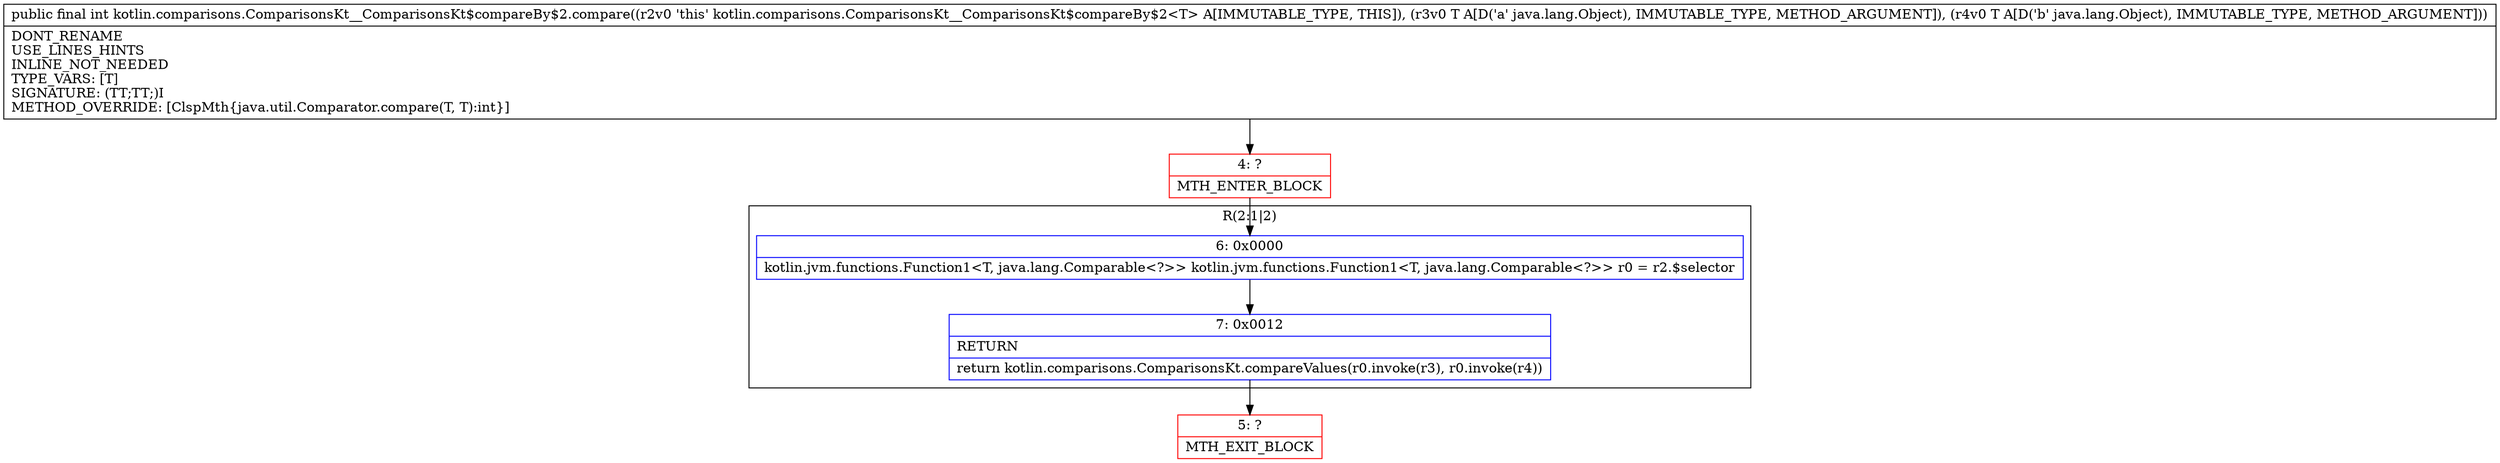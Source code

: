 digraph "CFG forkotlin.comparisons.ComparisonsKt__ComparisonsKt$compareBy$2.compare(Ljava\/lang\/Object;Ljava\/lang\/Object;)I" {
subgraph cluster_Region_1806104087 {
label = "R(2:1|2)";
node [shape=record,color=blue];
Node_6 [shape=record,label="{6\:\ 0x0000|kotlin.jvm.functions.Function1\<T, java.lang.Comparable\<?\>\> kotlin.jvm.functions.Function1\<T, java.lang.Comparable\<?\>\> r0 = r2.$selector\l}"];
Node_7 [shape=record,label="{7\:\ 0x0012|RETURN\l|return kotlin.comparisons.ComparisonsKt.compareValues(r0.invoke(r3), r0.invoke(r4))\l}"];
}
Node_4 [shape=record,color=red,label="{4\:\ ?|MTH_ENTER_BLOCK\l}"];
Node_5 [shape=record,color=red,label="{5\:\ ?|MTH_EXIT_BLOCK\l}"];
MethodNode[shape=record,label="{public final int kotlin.comparisons.ComparisonsKt__ComparisonsKt$compareBy$2.compare((r2v0 'this' kotlin.comparisons.ComparisonsKt__ComparisonsKt$compareBy$2\<T\> A[IMMUTABLE_TYPE, THIS]), (r3v0 T A[D('a' java.lang.Object), IMMUTABLE_TYPE, METHOD_ARGUMENT]), (r4v0 T A[D('b' java.lang.Object), IMMUTABLE_TYPE, METHOD_ARGUMENT]))  | DONT_RENAME\lUSE_LINES_HINTS\lINLINE_NOT_NEEDED\lTYPE_VARS: [T]\lSIGNATURE: (TT;TT;)I\lMETHOD_OVERRIDE: [ClspMth\{java.util.Comparator.compare(T, T):int\}]\l}"];
MethodNode -> Node_4;Node_6 -> Node_7;
Node_7 -> Node_5;
Node_4 -> Node_6;
}

